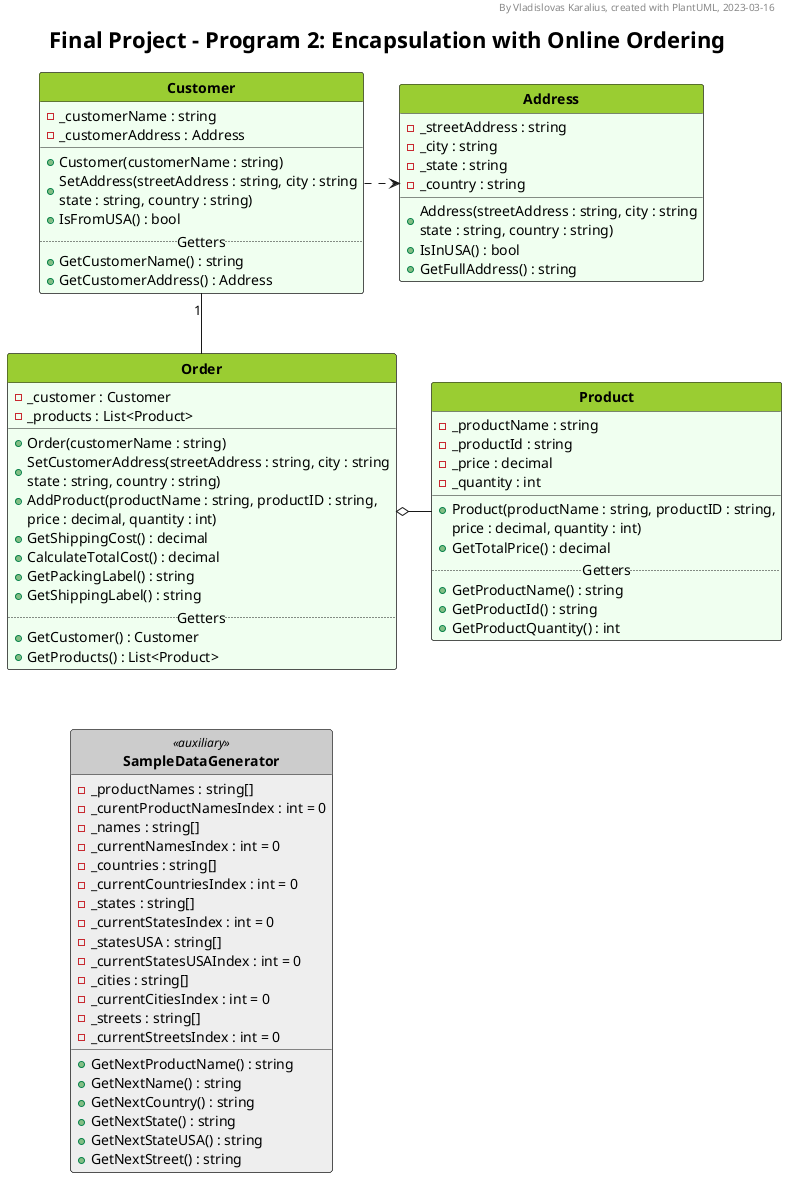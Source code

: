 @startuml UML_diagram

'--Formatting options--
hide circle
hide empty members
'skinparam classAttributeIconSize 0
skinparam style strictuml
'skinparam groupInheritance 2
'skinparam linetype ortho
'skinparam Nodesep 15
'skinparam Ranksep 25
'left to right direction

'--Styling--
'skinparam BackgroundColor White/LightGreen
skinparam TitleFontSize 22

<style>
classDiagram {
  class {
    '-attributes and methods-
    'FontSize 14
    'FontColor black
    'BackgroundColor #fefece
    BackgroundColor #f0fff0
    'RoundCorner 0
    '-class name-
    header {
      'FontSize 12
      'FontColor Black
      FontStyle bold
      BackgroundColor YellowGreen
    }
    
    ' Alternative class style 1
    .style1 {
      BackgroundColor Bisque
      header {
        BackgroundColor Orange
      }
    }

    ' Alternative class style 2
    .auxiliary {
      BackgroundColor #eeeeee
      header {
        BackgroundColor #cccccc
      }
    }
  }
  note {
    BackgroundColor Yellow
  }
  legend {
    FontSize 18
  }
</style>

'--Header, title, caption--
header By Vladislovas Karalius, created with PlantUML, 2023-03-16
title Final Project - Program 2: Encapsulation with Online Ordering
'caption <:warning:>Constructors without parameters are not shown in this diagram

' Dummy class that explains visibility symbols
' class Markers #dddddd {
' Attributes
' ..
' - private
' # protected
' + public
' {static} static
' --
' Methods
' ..
' - private()
' # protected()
' + public()
' {static} static()
' }

'--Main--
class Order {
  - _customer : Customer
  - _products : List<Product> 
  __
  + Order(customerName : string)
  + SetCustomerAddress(streetAddress : string, city : string\nstate : string, country : string)
  + AddProduct(productName : string, productID : string,
    price : decimal, quantity : int)
  + GetShippingCost() : decimal
  + CalculateTotalCost() : decimal
  + GetPackingLabel() : string
  + GetShippingLabel() : string
  ..Getters..
  + GetCustomer() : Customer
  + GetProducts() : List<Product>
}

class Product {
  - _productName : string
  - _productId : string
  - _price : decimal
  - _quantity : int
  __
  + Product(productName : string, productID : string,
    price : decimal, quantity : int)
  + GetTotalPrice() : decimal
  ..Getters..
  + GetProductName() : string
  + GetProductId() : string
  + GetProductQuantity() : int
}

class Customer {
- _customerName : string
- _customerAddress : Address
__
+ Customer(customerName : string)
+ SetAddress(streetAddress : string, city : string\nstate : string, country : string)
+ IsFromUSA() : bool
..Getters..
+ GetCustomerName() : string
+ GetCustomerAddress() : Address
}

class Address {
  - _streetAddress : string
  - _city : string
  - _state : string
  - _country : string
  + Address(streetAddress : string, city : string\nstate : string, country : string)
  + IsInUSA() : bool
  + GetFullAddress() : string
}

class SampleDataGenerator <<auxiliary>> {
  - _productNames : string[]
  - _curentProductNamesIndex : int = 0
  - _names : string[]
  - _currentNamesIndex : int = 0
  - _countries : string[]
  - _currentCountriesIndex : int = 0
  - _states : string[]
  - _currentStatesIndex : int = 0
  - _statesUSA : string[]
  - _currentStatesUSAIndex : int = 0
  - _cities : string[]
  - _currentCitiesIndex : int = 0
  - _streets : string[]
  - _currentStreetsIndex : int = 0
  + GetNextProductName() : string
  + GetNextName() : string
  + GetNextCountry() : string
  + GetNextState() : string
  + GetNextStateUSA() : string
  + GetNextStreet() : string
}

Order o- Product
Customer "1" -- Order
Customer .> Address
Order .[hidden]. SampleDataGenerator

'--Description--
' legend bottom
' <size:22>__**Core Requirements**__
' The program has one base class **Activity**. This class contains the attributes and methods
' that are common to all activities. Certain functions are put into separate classes as follows:
' endlegend

@enduml